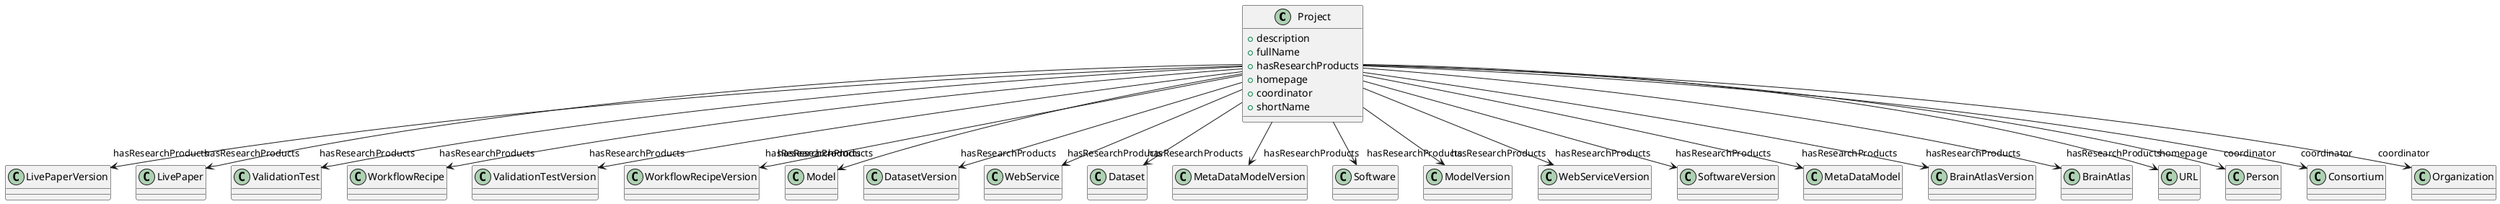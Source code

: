 @startuml
class Project {
+description
+fullName
+hasResearchProducts
+homepage
+coordinator
+shortName

}
Project -d-> "hasResearchProducts" LivePaperVersion
Project -d-> "hasResearchProducts" LivePaper
Project -d-> "hasResearchProducts" ValidationTest
Project -d-> "hasResearchProducts" WorkflowRecipe
Project -d-> "hasResearchProducts" ValidationTestVersion
Project -d-> "hasResearchProducts" WorkflowRecipeVersion
Project -d-> "hasResearchProducts" Model
Project -d-> "hasResearchProducts" DatasetVersion
Project -d-> "hasResearchProducts" WebService
Project -d-> "hasResearchProducts" Dataset
Project -d-> "hasResearchProducts" MetaDataModelVersion
Project -d-> "hasResearchProducts" Software
Project -d-> "hasResearchProducts" ModelVersion
Project -d-> "hasResearchProducts" WebServiceVersion
Project -d-> "hasResearchProducts" SoftwareVersion
Project -d-> "hasResearchProducts" MetaDataModel
Project -d-> "hasResearchProducts" BrainAtlasVersion
Project -d-> "hasResearchProducts" BrainAtlas
Project -d-> "homepage" URL
Project -d-> "coordinator" Person
Project -d-> "coordinator" Consortium
Project -d-> "coordinator" Organization

@enduml
